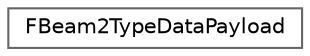 digraph "Graphical Class Hierarchy"
{
 // INTERACTIVE_SVG=YES
 // LATEX_PDF_SIZE
  bgcolor="transparent";
  edge [fontname=Helvetica,fontsize=10,labelfontname=Helvetica,labelfontsize=10];
  node [fontname=Helvetica,fontsize=10,shape=box,height=0.2,width=0.4];
  rankdir="LR";
  Node0 [id="Node000000",label="FBeam2TypeDataPayload",height=0.2,width=0.4,color="grey40", fillcolor="white", style="filled",URL="$d3/d37/structFBeam2TypeDataPayload.html",tooltip=" "];
}
